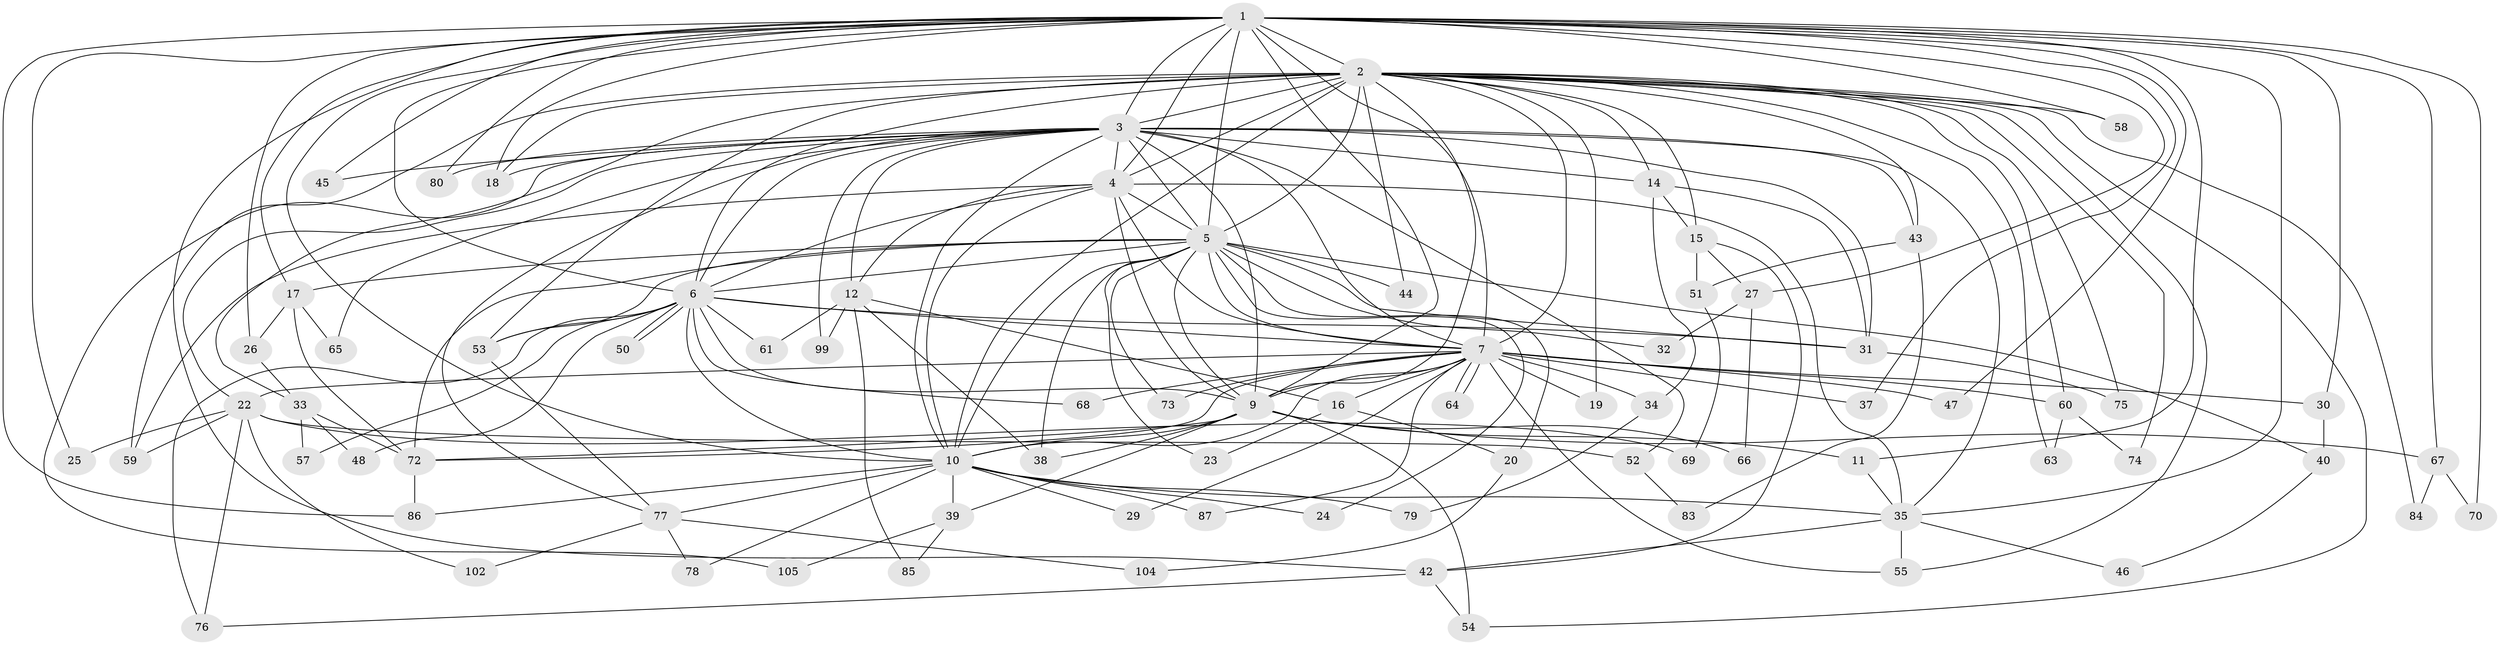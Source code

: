 // original degree distribution, {27: 0.008849557522123894, 21: 0.008849557522123894, 24: 0.017699115044247787, 14: 0.008849557522123894, 19: 0.017699115044247787, 29: 0.008849557522123894, 12: 0.008849557522123894, 17: 0.008849557522123894, 3: 0.21238938053097345, 6: 0.04424778761061947, 5: 0.05309734513274336, 4: 0.05309734513274336, 2: 0.5221238938053098, 8: 0.008849557522123894, 7: 0.017699115044247787}
// Generated by graph-tools (version 1.1) at 2025/17/03/04/25 18:17:29]
// undirected, 79 vertices, 194 edges
graph export_dot {
graph [start="1"]
  node [color=gray90,style=filled];
  1;
  2 [super="+28+111+91+100+96+82+13+8"];
  3;
  4;
  5;
  6;
  7;
  9 [super="+21"];
  10;
  11;
  12 [super="+49"];
  14;
  15 [super="+56"];
  16;
  17;
  18 [super="+98"];
  19;
  20;
  22;
  23;
  24;
  25;
  26;
  27;
  29;
  30;
  31 [super="+97+71+88"];
  32;
  33;
  34;
  35 [super="+94+101+36"];
  37;
  38;
  39 [super="+41"];
  40;
  42 [super="+81+62"];
  43;
  44;
  45;
  46;
  47;
  48;
  50;
  51;
  52;
  53 [super="+93"];
  54;
  55;
  57;
  58;
  59 [super="+113"];
  60;
  61;
  63;
  64;
  65;
  66;
  67;
  68;
  69;
  70;
  72 [super="+95+110+112+89"];
  73;
  74;
  75;
  76;
  77;
  78;
  79;
  80;
  83;
  84;
  85;
  86;
  87;
  99;
  102;
  104;
  105;
  1 -- 2 [weight=3];
  1 -- 3;
  1 -- 4;
  1 -- 5;
  1 -- 6;
  1 -- 7;
  1 -- 9;
  1 -- 10;
  1 -- 11;
  1 -- 17;
  1 -- 18;
  1 -- 25;
  1 -- 26;
  1 -- 27;
  1 -- 30;
  1 -- 37;
  1 -- 42;
  1 -- 45;
  1 -- 47;
  1 -- 58;
  1 -- 67;
  1 -- 70;
  1 -- 80;
  1 -- 86;
  1 -- 35;
  2 -- 3 [weight=2];
  2 -- 4 [weight=2];
  2 -- 5 [weight=4];
  2 -- 6 [weight=3];
  2 -- 7 [weight=5];
  2 -- 9 [weight=2];
  2 -- 10 [weight=2];
  2 -- 14;
  2 -- 15;
  2 -- 33 [weight=2];
  2 -- 43;
  2 -- 60;
  2 -- 58;
  2 -- 54;
  2 -- 74;
  2 -- 59;
  2 -- 44;
  2 -- 84;
  2 -- 55;
  2 -- 18;
  2 -- 75;
  2 -- 63;
  2 -- 53;
  2 -- 19;
  3 -- 4;
  3 -- 5;
  3 -- 6;
  3 -- 7;
  3 -- 9;
  3 -- 10;
  3 -- 12;
  3 -- 14;
  3 -- 22;
  3 -- 35;
  3 -- 43;
  3 -- 45;
  3 -- 52;
  3 -- 65;
  3 -- 77;
  3 -- 80;
  3 -- 99;
  3 -- 105;
  3 -- 31 [weight=2];
  3 -- 18;
  4 -- 5;
  4 -- 6;
  4 -- 7;
  4 -- 9 [weight=2];
  4 -- 10;
  4 -- 12;
  4 -- 59;
  4 -- 35 [weight=2];
  5 -- 6;
  5 -- 7;
  5 -- 9;
  5 -- 10;
  5 -- 17;
  5 -- 20;
  5 -- 23;
  5 -- 24;
  5 -- 31 [weight=2];
  5 -- 32;
  5 -- 38;
  5 -- 40;
  5 -- 44;
  5 -- 53;
  5 -- 72;
  5 -- 73;
  6 -- 7;
  6 -- 9;
  6 -- 10;
  6 -- 31;
  6 -- 48;
  6 -- 50;
  6 -- 50;
  6 -- 53;
  6 -- 57;
  6 -- 61;
  6 -- 68;
  6 -- 76;
  7 -- 9;
  7 -- 10;
  7 -- 16;
  7 -- 19;
  7 -- 22;
  7 -- 29;
  7 -- 30;
  7 -- 34;
  7 -- 37;
  7 -- 47;
  7 -- 55;
  7 -- 60;
  7 -- 64;
  7 -- 64;
  7 -- 68;
  7 -- 73;
  7 -- 87;
  7 -- 72 [weight=2];
  9 -- 10;
  9 -- 11;
  9 -- 38;
  9 -- 54;
  9 -- 66;
  9 -- 67;
  9 -- 72 [weight=2];
  9 -- 39;
  10 -- 24;
  10 -- 29;
  10 -- 35;
  10 -- 39 [weight=2];
  10 -- 77;
  10 -- 78;
  10 -- 79;
  10 -- 86;
  10 -- 87;
  11 -- 35;
  12 -- 16;
  12 -- 61;
  12 -- 85;
  12 -- 99;
  12 -- 38;
  14 -- 15;
  14 -- 34;
  14 -- 31;
  15 -- 27;
  15 -- 51;
  15 -- 42;
  16 -- 20;
  16 -- 23;
  17 -- 26;
  17 -- 65;
  17 -- 72;
  20 -- 104;
  22 -- 25;
  22 -- 52;
  22 -- 59;
  22 -- 69;
  22 -- 76;
  22 -- 102;
  26 -- 33;
  27 -- 32;
  27 -- 66;
  30 -- 40;
  31 -- 75;
  33 -- 48;
  33 -- 57;
  33 -- 72;
  34 -- 79;
  35 -- 46;
  35 -- 55;
  35 -- 42;
  39 -- 85;
  39 -- 105;
  40 -- 46;
  42 -- 76;
  42 -- 54;
  43 -- 51;
  43 -- 83;
  51 -- 69;
  52 -- 83;
  53 -- 77;
  60 -- 63;
  60 -- 74;
  67 -- 70;
  67 -- 84;
  72 -- 86;
  77 -- 78;
  77 -- 102;
  77 -- 104;
}
